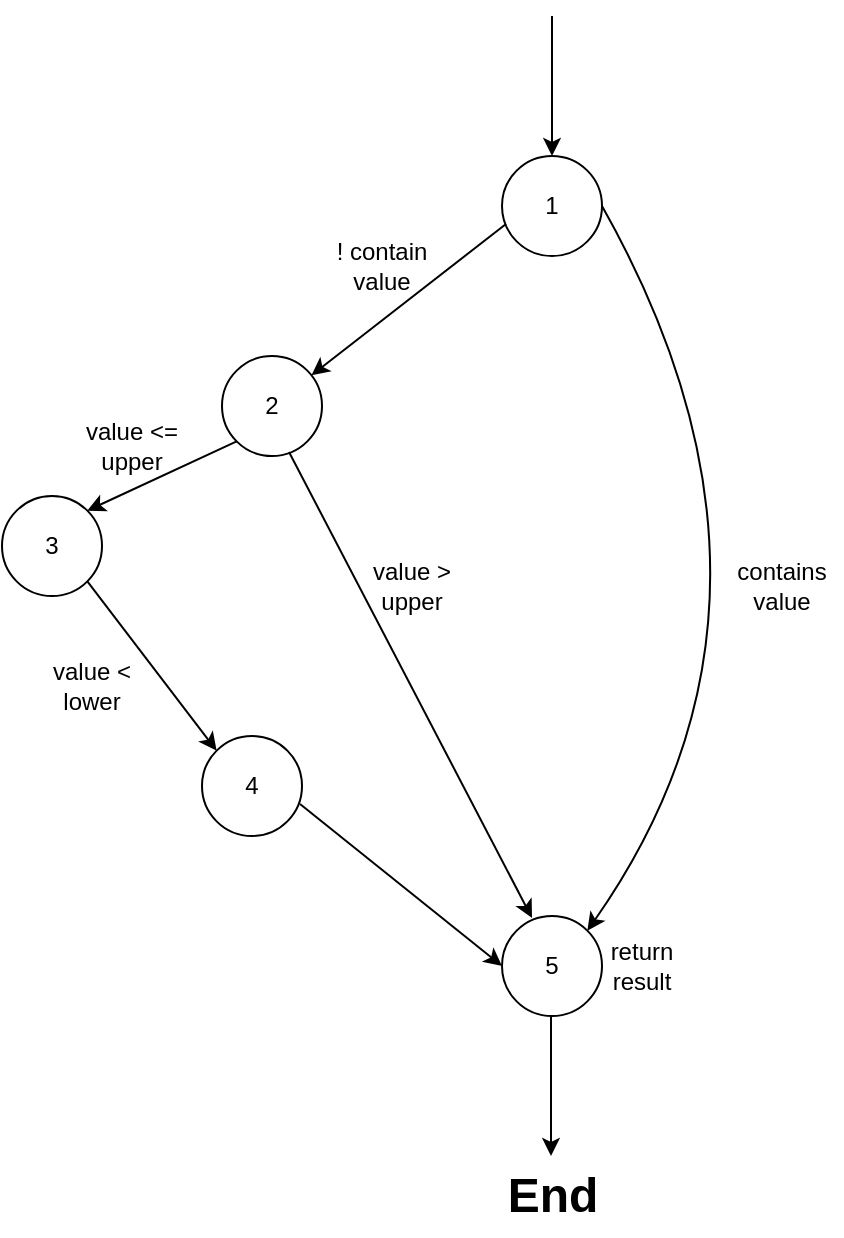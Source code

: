 <mxfile version="17.2.4" type="github">
  <diagram id="hUP56KalRgrQYvP4O6h5" name="Page-1">
    <mxGraphModel dx="1002" dy="682" grid="1" gridSize="10" guides="1" tooltips="1" connect="1" arrows="1" fold="1" page="1" pageScale="1" pageWidth="827" pageHeight="1169" math="0" shadow="0">
      <root>
        <mxCell id="0" />
        <mxCell id="1" parent="0" />
        <mxCell id="Rs-tZkOV6uGdsQzw7jzl-1" value="1" style="ellipse;whiteSpace=wrap;html=1;aspect=fixed;" vertex="1" parent="1">
          <mxGeometry x="350" y="130" width="50" height="50" as="geometry" />
        </mxCell>
        <mxCell id="Rs-tZkOV6uGdsQzw7jzl-5" value="" style="endArrow=classic;html=1;rounded=0;entryX=0.5;entryY=0;entryDx=0;entryDy=0;" edge="1" parent="1" target="Rs-tZkOV6uGdsQzw7jzl-1">
          <mxGeometry width="50" height="50" relative="1" as="geometry">
            <mxPoint x="375" y="60" as="sourcePoint" />
            <mxPoint x="414" y="30" as="targetPoint" />
          </mxGeometry>
        </mxCell>
        <mxCell id="Rs-tZkOV6uGdsQzw7jzl-7" value="5" style="ellipse;whiteSpace=wrap;html=1;aspect=fixed;" vertex="1" parent="1">
          <mxGeometry x="350" y="510" width="50" height="50" as="geometry" />
        </mxCell>
        <mxCell id="Rs-tZkOV6uGdsQzw7jzl-10" value="" style="curved=1;endArrow=classic;html=1;rounded=0;exitX=1;exitY=0.5;exitDx=0;exitDy=0;entryX=1;entryY=0;entryDx=0;entryDy=0;" edge="1" parent="1" source="Rs-tZkOV6uGdsQzw7jzl-1" target="Rs-tZkOV6uGdsQzw7jzl-7">
          <mxGeometry width="50" height="50" relative="1" as="geometry">
            <mxPoint x="390" y="380" as="sourcePoint" />
            <mxPoint x="440" y="330" as="targetPoint" />
            <Array as="points">
              <mxPoint x="510" y="350" />
            </Array>
          </mxGeometry>
        </mxCell>
        <mxCell id="Rs-tZkOV6uGdsQzw7jzl-11" value="" style="endArrow=classic;html=1;rounded=0;entryX=0.5;entryY=0;entryDx=0;entryDy=0;" edge="1" parent="1">
          <mxGeometry width="50" height="50" relative="1" as="geometry">
            <mxPoint x="374.5" y="560" as="sourcePoint" />
            <mxPoint x="374.5" y="630" as="targetPoint" />
          </mxGeometry>
        </mxCell>
        <mxCell id="Rs-tZkOV6uGdsQzw7jzl-13" value="End" style="text;strokeColor=none;fillColor=none;html=1;fontSize=24;fontStyle=1;verticalAlign=middle;align=center;" vertex="1" parent="1">
          <mxGeometry x="325" y="630" width="100" height="40" as="geometry" />
        </mxCell>
        <mxCell id="Rs-tZkOV6uGdsQzw7jzl-14" value="! contain value" style="text;html=1;strokeColor=none;fillColor=none;align=center;verticalAlign=middle;whiteSpace=wrap;rounded=0;" vertex="1" parent="1">
          <mxGeometry x="260" y="170" width="60" height="30" as="geometry" />
        </mxCell>
        <mxCell id="Rs-tZkOV6uGdsQzw7jzl-15" value="2" style="ellipse;whiteSpace=wrap;html=1;aspect=fixed;" vertex="1" parent="1">
          <mxGeometry x="210" y="230" width="50" height="50" as="geometry" />
        </mxCell>
        <mxCell id="Rs-tZkOV6uGdsQzw7jzl-16" value="" style="endArrow=classic;html=1;rounded=0;exitX=0.04;exitY=0.68;exitDx=0;exitDy=0;exitPerimeter=0;" edge="1" parent="1" source="Rs-tZkOV6uGdsQzw7jzl-1" target="Rs-tZkOV6uGdsQzw7jzl-15">
          <mxGeometry width="50" height="50" relative="1" as="geometry">
            <mxPoint x="390" y="380" as="sourcePoint" />
            <mxPoint x="440" y="330" as="targetPoint" />
          </mxGeometry>
        </mxCell>
        <mxCell id="Rs-tZkOV6uGdsQzw7jzl-17" value="contains value" style="text;html=1;strokeColor=none;fillColor=none;align=center;verticalAlign=middle;whiteSpace=wrap;rounded=0;" vertex="1" parent="1">
          <mxGeometry x="460" y="330" width="60" height="30" as="geometry" />
        </mxCell>
        <mxCell id="Rs-tZkOV6uGdsQzw7jzl-20" value="" style="endArrow=classic;html=1;rounded=0;exitX=0.67;exitY=0.96;exitDx=0;exitDy=0;entryX=0.3;entryY=0.02;entryDx=0;entryDy=0;entryPerimeter=0;exitPerimeter=0;" edge="1" parent="1" source="Rs-tZkOV6uGdsQzw7jzl-15" target="Rs-tZkOV6uGdsQzw7jzl-7">
          <mxGeometry width="50" height="50" relative="1" as="geometry">
            <mxPoint x="390" y="370" as="sourcePoint" />
            <mxPoint x="313.887" y="311.611" as="targetPoint" />
          </mxGeometry>
        </mxCell>
        <mxCell id="Rs-tZkOV6uGdsQzw7jzl-23" value="value &amp;gt; upper" style="text;html=1;strokeColor=none;fillColor=none;align=center;verticalAlign=middle;whiteSpace=wrap;rounded=0;" vertex="1" parent="1">
          <mxGeometry x="270" y="330" width="70" height="30" as="geometry" />
        </mxCell>
        <mxCell id="Rs-tZkOV6uGdsQzw7jzl-24" value="3" style="ellipse;whiteSpace=wrap;html=1;aspect=fixed;" vertex="1" parent="1">
          <mxGeometry x="100" y="300" width="50" height="50" as="geometry" />
        </mxCell>
        <mxCell id="Rs-tZkOV6uGdsQzw7jzl-26" value="" style="endArrow=classic;html=1;rounded=0;entryX=1;entryY=0;entryDx=0;entryDy=0;exitX=0;exitY=1;exitDx=0;exitDy=0;" edge="1" parent="1" source="Rs-tZkOV6uGdsQzw7jzl-15" target="Rs-tZkOV6uGdsQzw7jzl-24">
          <mxGeometry width="50" height="50" relative="1" as="geometry">
            <mxPoint x="390" y="370" as="sourcePoint" />
            <mxPoint x="440" y="320" as="targetPoint" />
          </mxGeometry>
        </mxCell>
        <mxCell id="Rs-tZkOV6uGdsQzw7jzl-27" value="value &amp;lt;= upper" style="text;html=1;strokeColor=none;fillColor=none;align=center;verticalAlign=middle;whiteSpace=wrap;rounded=0;" vertex="1" parent="1">
          <mxGeometry x="130" y="260" width="70" height="30" as="geometry" />
        </mxCell>
        <mxCell id="Rs-tZkOV6uGdsQzw7jzl-28" value="4" style="ellipse;whiteSpace=wrap;html=1;aspect=fixed;" vertex="1" parent="1">
          <mxGeometry x="200" y="420" width="50" height="50" as="geometry" />
        </mxCell>
        <mxCell id="Rs-tZkOV6uGdsQzw7jzl-29" value="" style="endArrow=classic;html=1;rounded=0;exitX=1;exitY=1;exitDx=0;exitDy=0;entryX=0;entryY=0;entryDx=0;entryDy=0;" edge="1" parent="1" source="Rs-tZkOV6uGdsQzw7jzl-24" target="Rs-tZkOV6uGdsQzw7jzl-28">
          <mxGeometry width="50" height="50" relative="1" as="geometry">
            <mxPoint x="390" y="370" as="sourcePoint" />
            <mxPoint x="440" y="320" as="targetPoint" />
          </mxGeometry>
        </mxCell>
        <mxCell id="Rs-tZkOV6uGdsQzw7jzl-30" value="value &amp;lt; lower" style="text;html=1;strokeColor=none;fillColor=none;align=center;verticalAlign=middle;whiteSpace=wrap;rounded=0;" vertex="1" parent="1">
          <mxGeometry x="110" y="380" width="70" height="30" as="geometry" />
        </mxCell>
        <mxCell id="Rs-tZkOV6uGdsQzw7jzl-31" value="" style="endArrow=classic;html=1;rounded=0;exitX=0.98;exitY=0.68;exitDx=0;exitDy=0;exitPerimeter=0;entryX=0;entryY=0.5;entryDx=0;entryDy=0;" edge="1" parent="1" source="Rs-tZkOV6uGdsQzw7jzl-28" target="Rs-tZkOV6uGdsQzw7jzl-7">
          <mxGeometry width="50" height="50" relative="1" as="geometry">
            <mxPoint x="390" y="370" as="sourcePoint" />
            <mxPoint x="440" y="320" as="targetPoint" />
          </mxGeometry>
        </mxCell>
        <mxCell id="Rs-tZkOV6uGdsQzw7jzl-36" value="return result" style="text;html=1;strokeColor=none;fillColor=none;align=center;verticalAlign=middle;whiteSpace=wrap;rounded=0;" vertex="1" parent="1">
          <mxGeometry x="390" y="520" width="60" height="30" as="geometry" />
        </mxCell>
      </root>
    </mxGraphModel>
  </diagram>
</mxfile>
